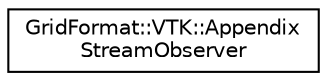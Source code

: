 digraph "Graphical Class Hierarchy"
{
 // LATEX_PDF_SIZE
  edge [fontname="Helvetica",fontsize="10",labelfontname="Helvetica",labelfontsize="10"];
  node [fontname="Helvetica",fontsize="10",shape=record];
  rankdir="LR";
  Node0 [label="GridFormat::VTK::Appendix\lStreamObserver",height=0.2,width=0.4,color="black", fillcolor="white", style="filled",URL="$classGridFormat_1_1VTK_1_1AppendixStreamObserver.html",tooltip="Observer for appendices. Allows registering the offsets when streaming all fields that are part of th..."];
}
